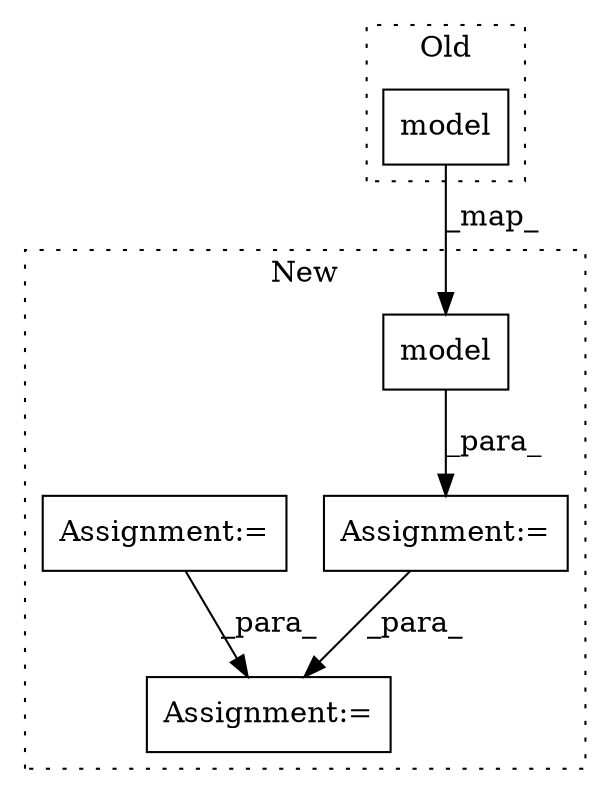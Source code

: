 digraph G {
subgraph cluster0 {
1 [label="model" a="32" s="3036,3052" l="6,1" shape="box"];
label = "Old";
style="dotted";
}
subgraph cluster1 {
2 [label="model" a="32" s="3121,3137" l="6,1" shape="box"];
3 [label="Assignment:=" a="7" s="3237" l="2" shape="box"];
4 [label="Assignment:=" a="7" s="3200" l="1" shape="box"];
5 [label="Assignment:=" a="7" s="2736" l="1" shape="box"];
label = "New";
style="dotted";
}
1 -> 2 [label="_map_"];
2 -> 4 [label="_para_"];
4 -> 3 [label="_para_"];
5 -> 3 [label="_para_"];
}